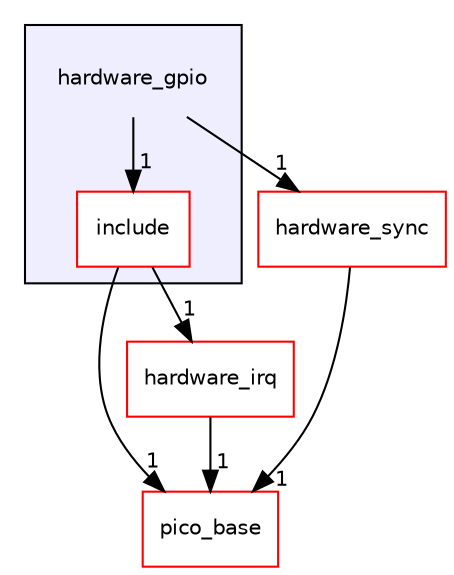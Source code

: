 digraph "hardware_gpio" {
  compound=true
  node [ fontsize="10", fontname="Helvetica"];
  edge [ labelfontsize="10", labelfontname="Helvetica"];
  subgraph clusterdir_adc179867a439eb9895cb87c8a61acd0 {
    graph [ bgcolor="#eeeeff", pencolor="black", label="" URL="dir_adc179867a439eb9895cb87c8a61acd0.html"];
    dir_adc179867a439eb9895cb87c8a61acd0 [shape=plaintext label="hardware_gpio"];
    dir_72e251a528cde3b7b6359635415f74b1 [shape=box label="include" color="red" fillcolor="white" style="filled" URL="dir_72e251a528cde3b7b6359635415f74b1.html"];
  }
  dir_ee4ba4c32933fd9d1c9bce216e67756d [shape=box label="pico_base" fillcolor="white" style="filled" color="red" URL="dir_ee4ba4c32933fd9d1c9bce216e67756d.html"];
  dir_e78bca571b31016e4658788ba82f9ab9 [shape=box label="hardware_irq" fillcolor="white" style="filled" color="red" URL="dir_e78bca571b31016e4658788ba82f9ab9.html"];
  dir_992bccbfc838886b69a13f304f758bbd [shape=box label="hardware_sync" fillcolor="white" style="filled" color="red" URL="dir_992bccbfc838886b69a13f304f758bbd.html"];
  dir_adc179867a439eb9895cb87c8a61acd0->dir_72e251a528cde3b7b6359635415f74b1 [headlabel="1", labeldistance=1.5 headhref="dir_000078_000079.html"];
  dir_adc179867a439eb9895cb87c8a61acd0->dir_992bccbfc838886b69a13f304f758bbd [headlabel="1", labeldistance=1.5 headhref="dir_000078_000032.html"];
  dir_e78bca571b31016e4658788ba82f9ab9->dir_ee4ba4c32933fd9d1c9bce216e67756d [headlabel="1", labeldistance=1.5 headhref="dir_000087_000007.html"];
  dir_72e251a528cde3b7b6359635415f74b1->dir_ee4ba4c32933fd9d1c9bce216e67756d [headlabel="1", labeldistance=1.5 headhref="dir_000079_000007.html"];
  dir_72e251a528cde3b7b6359635415f74b1->dir_e78bca571b31016e4658788ba82f9ab9 [headlabel="1", labeldistance=1.5 headhref="dir_000079_000087.html"];
  dir_992bccbfc838886b69a13f304f758bbd->dir_ee4ba4c32933fd9d1c9bce216e67756d [headlabel="1", labeldistance=1.5 headhref="dir_000032_000007.html"];
}
